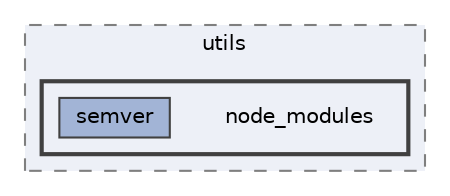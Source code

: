 digraph "pkiclassroomrescheduler/src/main/frontend/node_modules/@typescript-eslint/utils/node_modules"
{
 // LATEX_PDF_SIZE
  bgcolor="transparent";
  edge [fontname=Helvetica,fontsize=10,labelfontname=Helvetica,labelfontsize=10];
  node [fontname=Helvetica,fontsize=10,shape=box,height=0.2,width=0.4];
  compound=true
  subgraph clusterdir_06956c339785cad62116b26d664daea9 {
    graph [ bgcolor="#edf0f7", pencolor="grey50", label="utils", fontname=Helvetica,fontsize=10 style="filled,dashed", URL="dir_06956c339785cad62116b26d664daea9.html",tooltip=""]
  subgraph clusterdir_686e902727d16c2f05a6bc9c21935305 {
    graph [ bgcolor="#edf0f7", pencolor="grey25", label="", fontname=Helvetica,fontsize=10 style="filled,bold", URL="dir_686e902727d16c2f05a6bc9c21935305.html",tooltip=""]
    dir_686e902727d16c2f05a6bc9c21935305 [shape=plaintext, label="node_modules"];
  dir_ca156a2dd25c848002e12534cc5ad543 [label="semver", fillcolor="#a2b4d6", color="grey25", style="filled", URL="dir_ca156a2dd25c848002e12534cc5ad543.html",tooltip=""];
  }
  }
}
